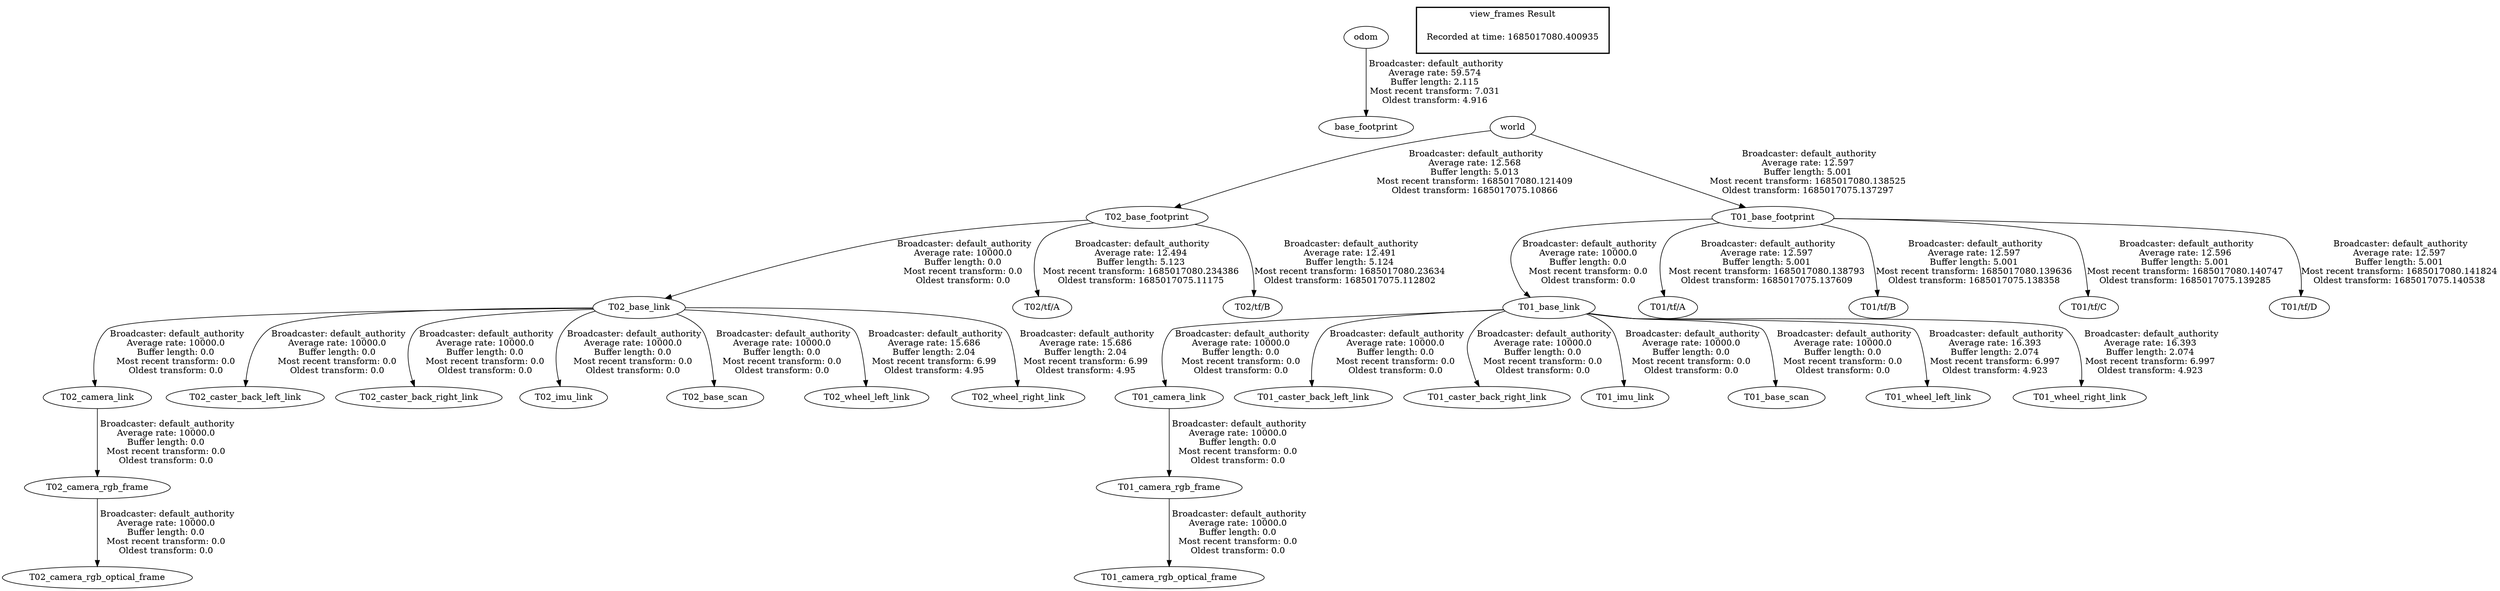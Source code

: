 digraph G {
"odom" -> "base_footprint"[label=" Broadcaster: default_authority\nAverage rate: 59.574\nBuffer length: 2.115\nMost recent transform: 7.031\nOldest transform: 4.916\n"];
"T02_base_footprint" -> "T02_base_link"[label=" Broadcaster: default_authority\nAverage rate: 10000.0\nBuffer length: 0.0\nMost recent transform: 0.0\nOldest transform: 0.0\n"];
"world" -> "T02_base_footprint"[label=" Broadcaster: default_authority\nAverage rate: 12.568\nBuffer length: 5.013\nMost recent transform: 1685017080.121409\nOldest transform: 1685017075.10866\n"];
"T02_base_link" -> "T02_camera_link"[label=" Broadcaster: default_authority\nAverage rate: 10000.0\nBuffer length: 0.0\nMost recent transform: 0.0\nOldest transform: 0.0\n"];
"T02_camera_link" -> "T02_camera_rgb_frame"[label=" Broadcaster: default_authority\nAverage rate: 10000.0\nBuffer length: 0.0\nMost recent transform: 0.0\nOldest transform: 0.0\n"];
"T02_camera_rgb_frame" -> "T02_camera_rgb_optical_frame"[label=" Broadcaster: default_authority\nAverage rate: 10000.0\nBuffer length: 0.0\nMost recent transform: 0.0\nOldest transform: 0.0\n"];
"T02_base_link" -> "T02_caster_back_left_link"[label=" Broadcaster: default_authority\nAverage rate: 10000.0\nBuffer length: 0.0\nMost recent transform: 0.0\nOldest transform: 0.0\n"];
"T02_base_link" -> "T02_caster_back_right_link"[label=" Broadcaster: default_authority\nAverage rate: 10000.0\nBuffer length: 0.0\nMost recent transform: 0.0\nOldest transform: 0.0\n"];
"T02_base_link" -> "T02_imu_link"[label=" Broadcaster: default_authority\nAverage rate: 10000.0\nBuffer length: 0.0\nMost recent transform: 0.0\nOldest transform: 0.0\n"];
"T02_base_link" -> "T02_base_scan"[label=" Broadcaster: default_authority\nAverage rate: 10000.0\nBuffer length: 0.0\nMost recent transform: 0.0\nOldest transform: 0.0\n"];
"T02_base_footprint" -> "T02/tf/A"[label=" Broadcaster: default_authority\nAverage rate: 12.494\nBuffer length: 5.123\nMost recent transform: 1685017080.234386\nOldest transform: 1685017075.11175\n"];
"T01_base_footprint" -> "T01_base_link"[label=" Broadcaster: default_authority\nAverage rate: 10000.0\nBuffer length: 0.0\nMost recent transform: 0.0\nOldest transform: 0.0\n"];
"world" -> "T01_base_footprint"[label=" Broadcaster: default_authority\nAverage rate: 12.597\nBuffer length: 5.001\nMost recent transform: 1685017080.138525\nOldest transform: 1685017075.137297\n"];
"T01_base_link" -> "T01_camera_link"[label=" Broadcaster: default_authority\nAverage rate: 10000.0\nBuffer length: 0.0\nMost recent transform: 0.0\nOldest transform: 0.0\n"];
"T01_camera_link" -> "T01_camera_rgb_frame"[label=" Broadcaster: default_authority\nAverage rate: 10000.0\nBuffer length: 0.0\nMost recent transform: 0.0\nOldest transform: 0.0\n"];
"T01_camera_rgb_frame" -> "T01_camera_rgb_optical_frame"[label=" Broadcaster: default_authority\nAverage rate: 10000.0\nBuffer length: 0.0\nMost recent transform: 0.0\nOldest transform: 0.0\n"];
"T01_base_link" -> "T01_caster_back_left_link"[label=" Broadcaster: default_authority\nAverage rate: 10000.0\nBuffer length: 0.0\nMost recent transform: 0.0\nOldest transform: 0.0\n"];
"T01_base_link" -> "T01_caster_back_right_link"[label=" Broadcaster: default_authority\nAverage rate: 10000.0\nBuffer length: 0.0\nMost recent transform: 0.0\nOldest transform: 0.0\n"];
"T01_base_link" -> "T01_imu_link"[label=" Broadcaster: default_authority\nAverage rate: 10000.0\nBuffer length: 0.0\nMost recent transform: 0.0\nOldest transform: 0.0\n"];
"T01_base_link" -> "T01_base_scan"[label=" Broadcaster: default_authority\nAverage rate: 10000.0\nBuffer length: 0.0\nMost recent transform: 0.0\nOldest transform: 0.0\n"];
"T02_base_footprint" -> "T02/tf/B"[label=" Broadcaster: default_authority\nAverage rate: 12.491\nBuffer length: 5.124\nMost recent transform: 1685017080.23634\nOldest transform: 1685017075.112802\n"];
"T01_base_footprint" -> "T01/tf/A"[label=" Broadcaster: default_authority\nAverage rate: 12.597\nBuffer length: 5.001\nMost recent transform: 1685017080.138793\nOldest transform: 1685017075.137609\n"];
"T01_base_footprint" -> "T01/tf/B"[label=" Broadcaster: default_authority\nAverage rate: 12.597\nBuffer length: 5.001\nMost recent transform: 1685017080.139636\nOldest transform: 1685017075.138358\n"];
"T01_base_footprint" -> "T01/tf/C"[label=" Broadcaster: default_authority\nAverage rate: 12.596\nBuffer length: 5.001\nMost recent transform: 1685017080.140747\nOldest transform: 1685017075.139285\n"];
"T01_base_footprint" -> "T01/tf/D"[label=" Broadcaster: default_authority\nAverage rate: 12.597\nBuffer length: 5.001\nMost recent transform: 1685017080.141824\nOldest transform: 1685017075.140538\n"];
"T01_base_link" -> "T01_wheel_left_link"[label=" Broadcaster: default_authority\nAverage rate: 16.393\nBuffer length: 2.074\nMost recent transform: 6.997\nOldest transform: 4.923\n"];
"T01_base_link" -> "T01_wheel_right_link"[label=" Broadcaster: default_authority\nAverage rate: 16.393\nBuffer length: 2.074\nMost recent transform: 6.997\nOldest transform: 4.923\n"];
"T02_base_link" -> "T02_wheel_left_link"[label=" Broadcaster: default_authority\nAverage rate: 15.686\nBuffer length: 2.04\nMost recent transform: 6.99\nOldest transform: 4.95\n"];
"T02_base_link" -> "T02_wheel_right_link"[label=" Broadcaster: default_authority\nAverage rate: 15.686\nBuffer length: 2.04\nMost recent transform: 6.99\nOldest transform: 4.95\n"];
edge [style=invis];
 subgraph cluster_legend { style=bold; color=black; label ="view_frames Result";
"Recorded at time: 1685017080.400935"[ shape=plaintext ] ;
}->"world";
}
